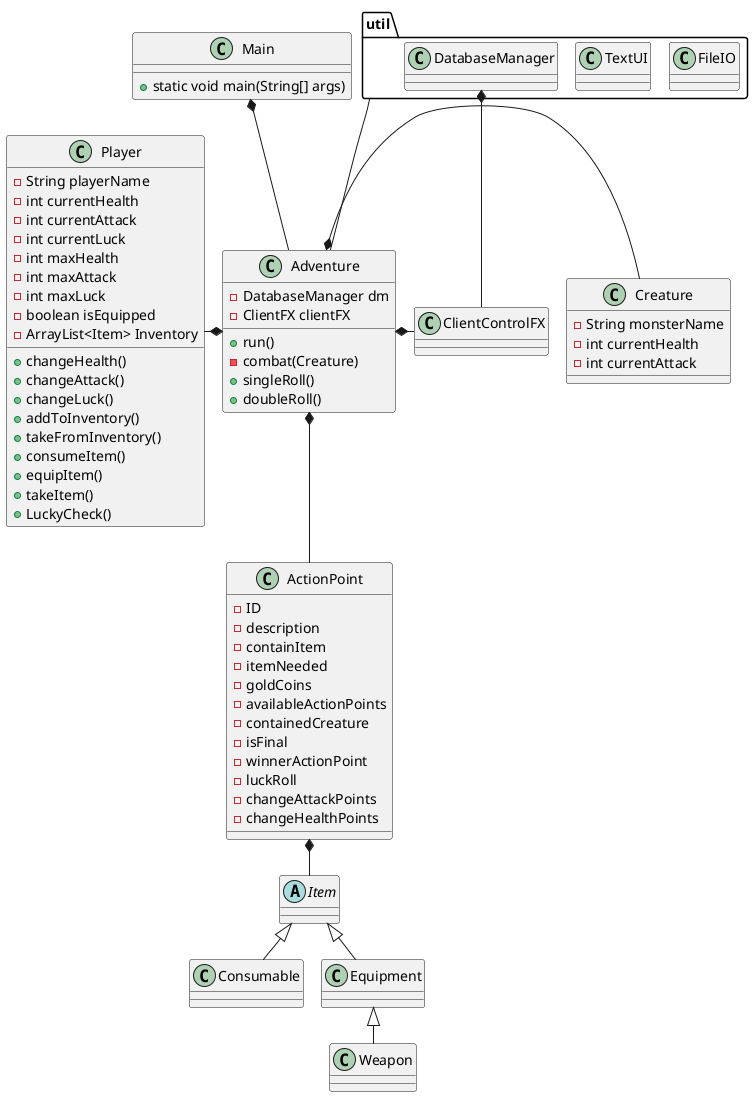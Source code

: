 @startuml
!pragma layout smetana
'https://plantuml.com/class-diagram


class Main{
+ static void main(String[] args)

}

class Creature{
-String monsterName
-int currentHealth
-int currentAttack


}
class Adventure{

- DatabaseManager dm
-ClientFX clientFX
+ run()
- combat(Creature)
+ singleRoll()
+ doubleRoll()

}
class Player{
-String playerName
-int currentHealth
-int currentAttack
- int currentLuck
-int maxHealth
-int maxAttack
-int maxLuck
-boolean isEquipped
-ArrayList<Item> Inventory

+ changeHealth()
+ changeAttack()
+ changeLuck()
+ addToInventory()
+ takeFromInventory()
+ consumeItem()
+ equipItem()
+ takeItem()
+ LuckyCheck()
}

abstract class Item
class Consumable
class Weapon
class Equipment

class ActionPoint{
- ID
- description
- containItem
- itemNeeded
- goldCoins
- availableActionPoints
- containedCreature
- isFinal
- winnerActionPoint
- luckRoll
- changeAttackPoints
- changeHealthPoints


 }



package util{
class FileIO
class TextUI
class DatabaseManager
}

class ClientControlFX




Main *-- Adventure
Adventure *-left- Player
DatabaseManager *-- ClientControlFX
Item <|-- Consumable
Item <|-- Equipment
Weapon -up-|> Equipment
ActionPoint *-- Item
ActionPoint -up-* Adventure
"util" -right- Adventure
Adventure *-right- ClientControlFX
Creature -left-* Adventure

@enduml